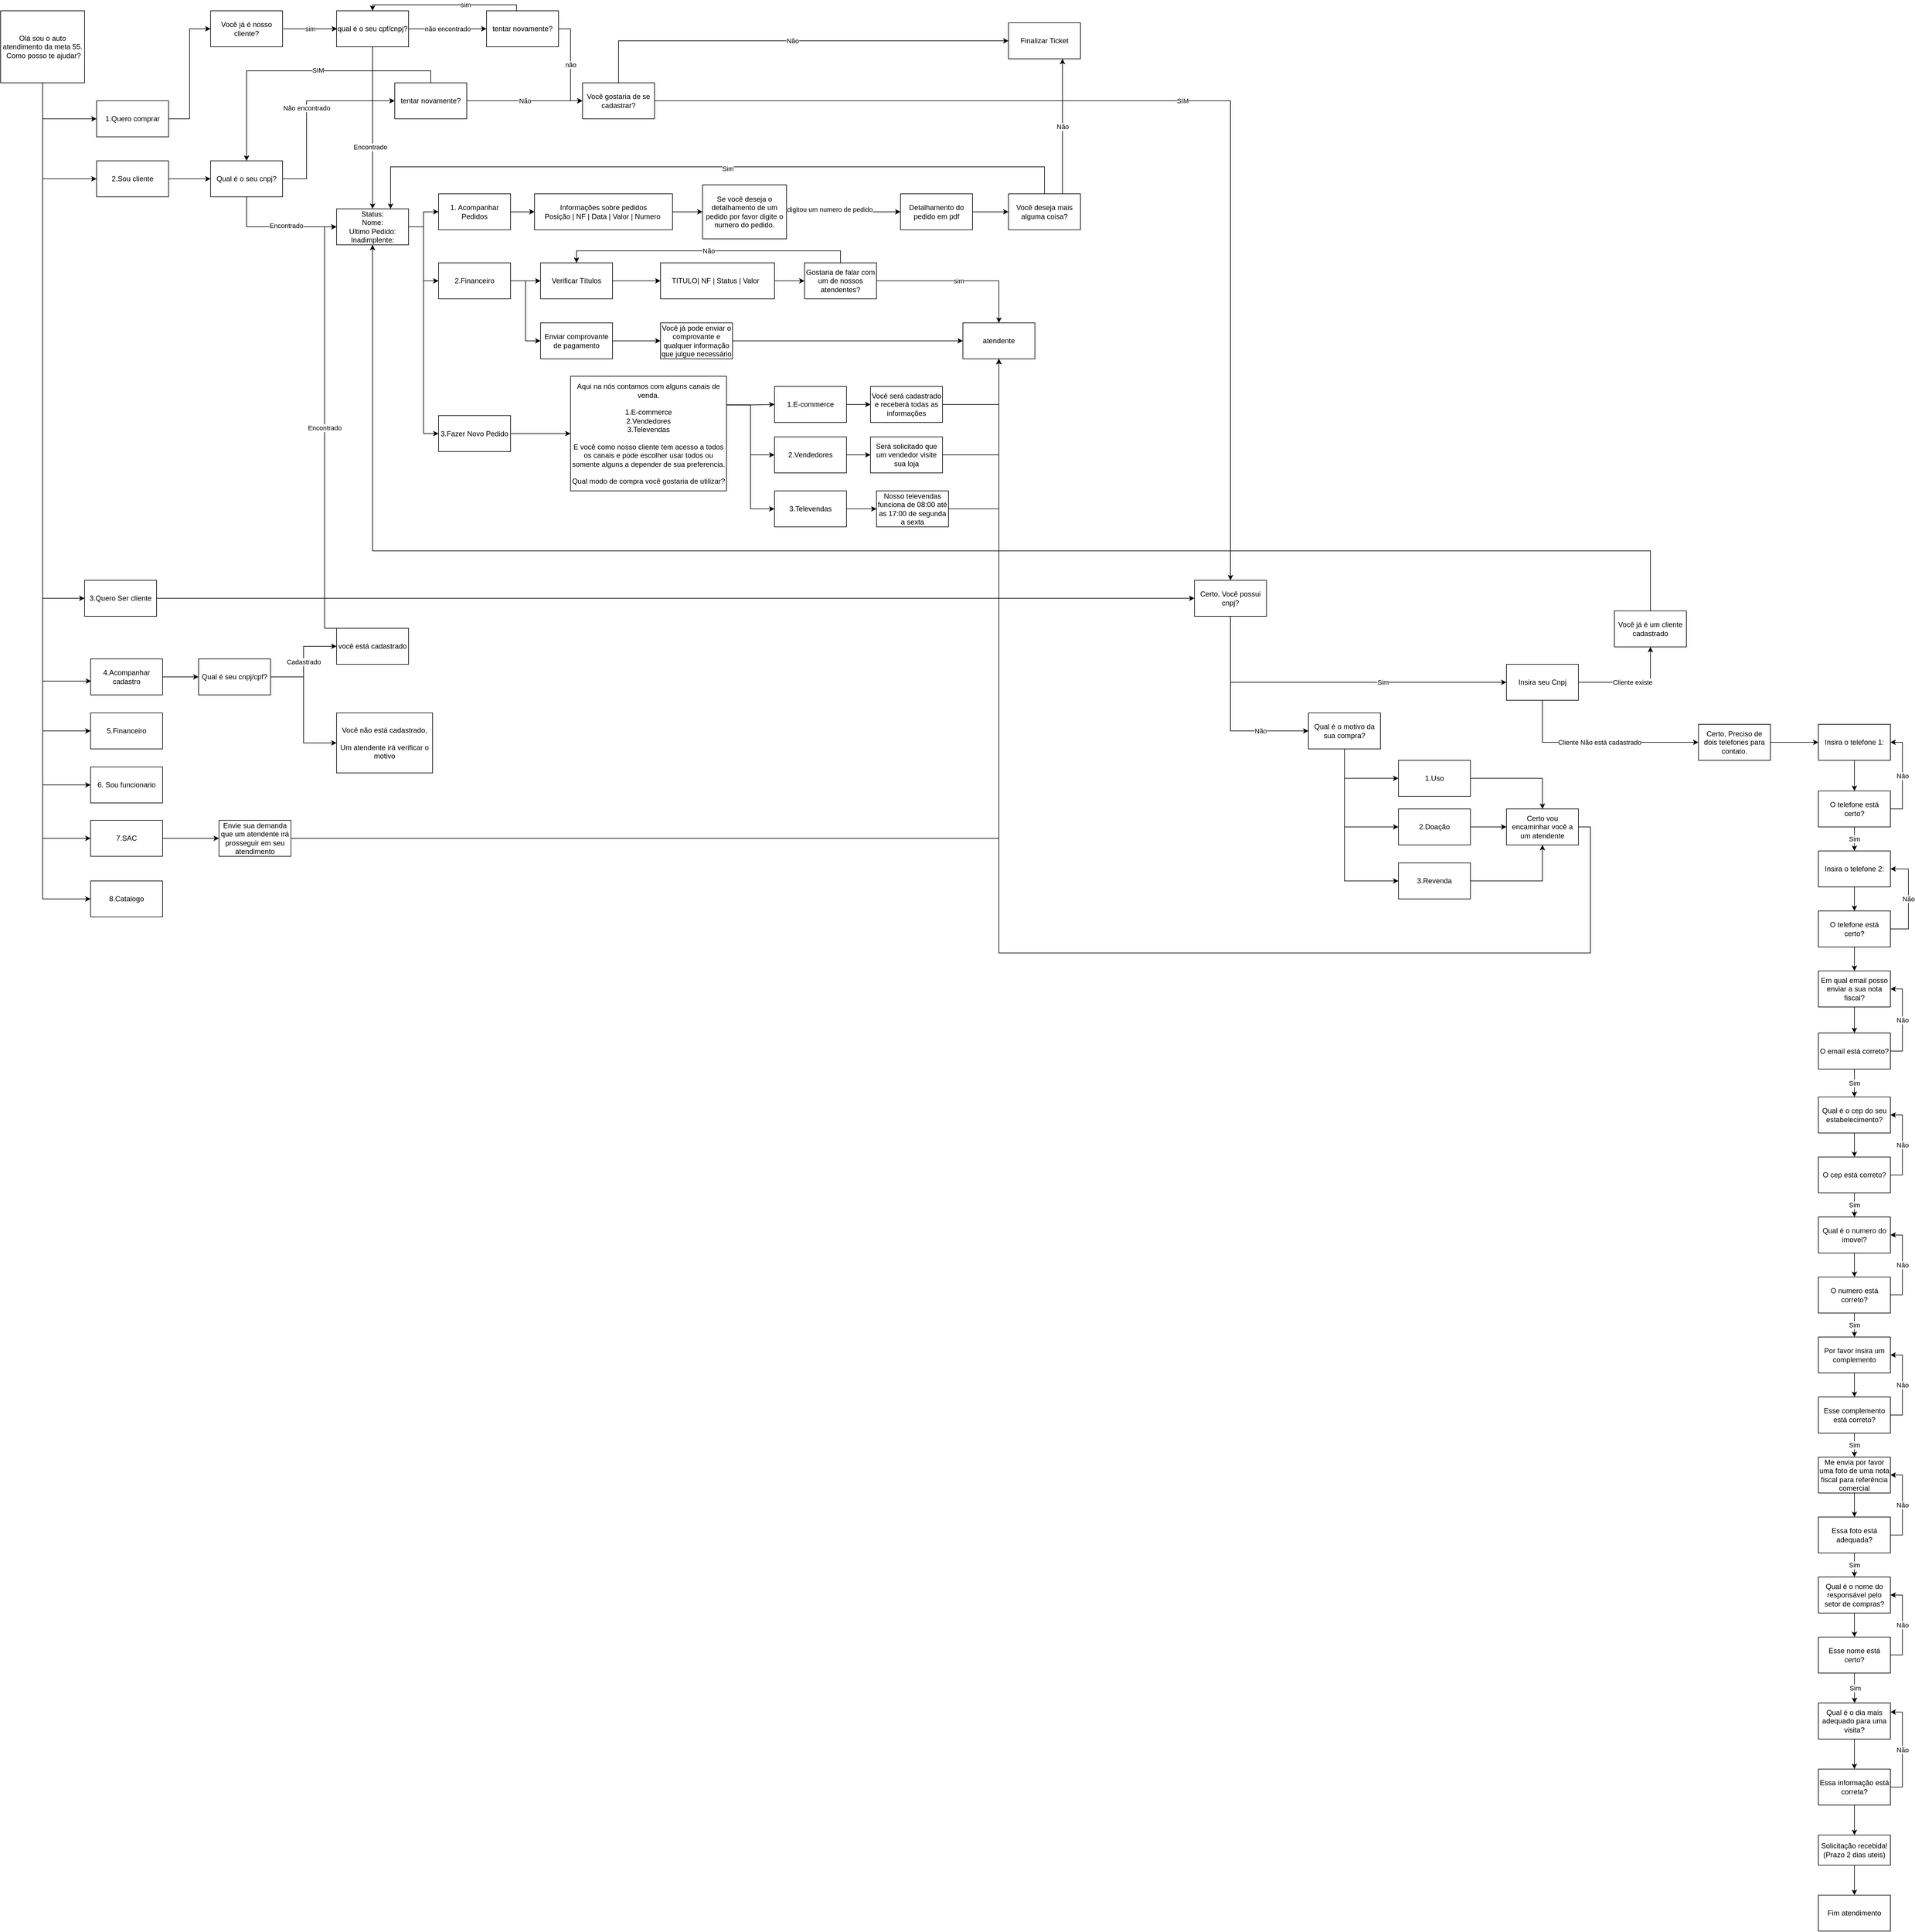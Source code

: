 <mxfile version="15.9.1" type="github">
  <diagram id="C4NCunDjZwhNcrRaE-ae" name="Page-1">
    <mxGraphModel dx="1354" dy="798" grid="1" gridSize="10" guides="1" tooltips="1" connect="1" arrows="1" fold="1" page="1" pageScale="1" pageWidth="827" pageHeight="1169" math="0" shadow="0">
      <root>
        <mxCell id="0" />
        <mxCell id="1" parent="0" />
        <mxCell id="ljIURIseQbaij3t4hMxb-11" style="edgeStyle=orthogonalEdgeStyle;rounded=0;orthogonalLoop=1;jettySize=auto;html=1;entryX=0;entryY=0.5;entryDx=0;entryDy=0;exitX=0.5;exitY=1;exitDx=0;exitDy=0;" edge="1" parent="1" source="ljIURIseQbaij3t4hMxb-1" target="ljIURIseQbaij3t4hMxb-3">
          <mxGeometry relative="1" as="geometry" />
        </mxCell>
        <mxCell id="ljIURIseQbaij3t4hMxb-12" style="edgeStyle=orthogonalEdgeStyle;rounded=0;orthogonalLoop=1;jettySize=auto;html=1;exitX=0.5;exitY=1;exitDx=0;exitDy=0;entryX=0;entryY=0.5;entryDx=0;entryDy=0;" edge="1" parent="1" source="ljIURIseQbaij3t4hMxb-1" target="ljIURIseQbaij3t4hMxb-4">
          <mxGeometry relative="1" as="geometry" />
        </mxCell>
        <mxCell id="ljIURIseQbaij3t4hMxb-13" style="edgeStyle=orthogonalEdgeStyle;rounded=0;orthogonalLoop=1;jettySize=auto;html=1;exitX=0.5;exitY=1;exitDx=0;exitDy=0;entryX=0;entryY=0.5;entryDx=0;entryDy=0;" edge="1" parent="1" source="ljIURIseQbaij3t4hMxb-1" target="ljIURIseQbaij3t4hMxb-5">
          <mxGeometry relative="1" as="geometry" />
        </mxCell>
        <mxCell id="ljIURIseQbaij3t4hMxb-14" style="edgeStyle=orthogonalEdgeStyle;rounded=0;orthogonalLoop=1;jettySize=auto;html=1;exitX=0.5;exitY=1;exitDx=0;exitDy=0;entryX=0.007;entryY=0.617;entryDx=0;entryDy=0;entryPerimeter=0;" edge="1" parent="1" source="ljIURIseQbaij3t4hMxb-1" target="ljIURIseQbaij3t4hMxb-6">
          <mxGeometry relative="1" as="geometry" />
        </mxCell>
        <mxCell id="ljIURIseQbaij3t4hMxb-15" style="edgeStyle=orthogonalEdgeStyle;rounded=0;orthogonalLoop=1;jettySize=auto;html=1;exitX=0.5;exitY=1;exitDx=0;exitDy=0;entryX=0;entryY=0.5;entryDx=0;entryDy=0;" edge="1" parent="1" source="ljIURIseQbaij3t4hMxb-1" target="ljIURIseQbaij3t4hMxb-7">
          <mxGeometry relative="1" as="geometry" />
        </mxCell>
        <mxCell id="ljIURIseQbaij3t4hMxb-16" style="edgeStyle=orthogonalEdgeStyle;rounded=0;orthogonalLoop=1;jettySize=auto;html=1;exitX=0.5;exitY=1;exitDx=0;exitDy=0;entryX=0;entryY=0.5;entryDx=0;entryDy=0;" edge="1" parent="1" source="ljIURIseQbaij3t4hMxb-1" target="ljIURIseQbaij3t4hMxb-8">
          <mxGeometry relative="1" as="geometry" />
        </mxCell>
        <mxCell id="ljIURIseQbaij3t4hMxb-17" style="edgeStyle=orthogonalEdgeStyle;rounded=0;orthogonalLoop=1;jettySize=auto;html=1;exitX=0.5;exitY=1;exitDx=0;exitDy=0;entryX=0;entryY=0.5;entryDx=0;entryDy=0;" edge="1" parent="1" source="ljIURIseQbaij3t4hMxb-1" target="ljIURIseQbaij3t4hMxb-9">
          <mxGeometry relative="1" as="geometry" />
        </mxCell>
        <mxCell id="ljIURIseQbaij3t4hMxb-187" style="edgeStyle=orthogonalEdgeStyle;rounded=0;orthogonalLoop=1;jettySize=auto;html=1;exitX=0.5;exitY=1;exitDx=0;exitDy=0;entryX=0;entryY=0.5;entryDx=0;entryDy=0;" edge="1" parent="1" source="ljIURIseQbaij3t4hMxb-1" target="ljIURIseQbaij3t4hMxb-186">
          <mxGeometry relative="1" as="geometry" />
        </mxCell>
        <mxCell id="ljIURIseQbaij3t4hMxb-1" value="Olá sou o auto atendimento da meta 55.&lt;br&gt;&amp;nbsp;Como posso te ajudar?" style="rounded=0;whiteSpace=wrap;html=1;" vertex="1" parent="1">
          <mxGeometry x="50" y="20" width="140" height="120" as="geometry" />
        </mxCell>
        <mxCell id="ljIURIseQbaij3t4hMxb-19" style="edgeStyle=orthogonalEdgeStyle;rounded=0;orthogonalLoop=1;jettySize=auto;html=1;exitX=1;exitY=0.5;exitDx=0;exitDy=0;entryX=0;entryY=0.5;entryDx=0;entryDy=0;" edge="1" parent="1" source="ljIURIseQbaij3t4hMxb-3" target="ljIURIseQbaij3t4hMxb-18">
          <mxGeometry relative="1" as="geometry" />
        </mxCell>
        <mxCell id="ljIURIseQbaij3t4hMxb-3" value="1.Quero comprar&lt;br&gt;" style="rounded=0;whiteSpace=wrap;html=1;" vertex="1" parent="1">
          <mxGeometry x="210" y="170" width="120" height="60" as="geometry" />
        </mxCell>
        <mxCell id="ljIURIseQbaij3t4hMxb-34" style="edgeStyle=orthogonalEdgeStyle;rounded=0;orthogonalLoop=1;jettySize=auto;html=1;" edge="1" parent="1" source="ljIURIseQbaij3t4hMxb-4" target="ljIURIseQbaij3t4hMxb-33">
          <mxGeometry relative="1" as="geometry" />
        </mxCell>
        <mxCell id="ljIURIseQbaij3t4hMxb-4" value="2.Sou cliente&lt;br&gt;" style="rounded=0;whiteSpace=wrap;html=1;" vertex="1" parent="1">
          <mxGeometry x="210" y="270" width="120" height="60" as="geometry" />
        </mxCell>
        <mxCell id="ljIURIseQbaij3t4hMxb-108" style="edgeStyle=orthogonalEdgeStyle;rounded=0;orthogonalLoop=1;jettySize=auto;html=1;exitX=1;exitY=0.5;exitDx=0;exitDy=0;entryX=0;entryY=0.5;entryDx=0;entryDy=0;" edge="1" parent="1" source="ljIURIseQbaij3t4hMxb-5" target="ljIURIseQbaij3t4hMxb-31">
          <mxGeometry relative="1" as="geometry">
            <Array as="points">
              <mxPoint x="330" y="999" />
            </Array>
          </mxGeometry>
        </mxCell>
        <mxCell id="ljIURIseQbaij3t4hMxb-5" value="3.Quero Ser cliente&lt;br&gt;" style="rounded=0;whiteSpace=wrap;html=1;" vertex="1" parent="1">
          <mxGeometry x="190" y="969" width="120" height="60" as="geometry" />
        </mxCell>
        <mxCell id="ljIURIseQbaij3t4hMxb-189" style="edgeStyle=orthogonalEdgeStyle;rounded=0;orthogonalLoop=1;jettySize=auto;html=1;exitX=1;exitY=0.5;exitDx=0;exitDy=0;entryX=0;entryY=0.5;entryDx=0;entryDy=0;" edge="1" parent="1" source="ljIURIseQbaij3t4hMxb-6" target="ljIURIseQbaij3t4hMxb-188">
          <mxGeometry relative="1" as="geometry" />
        </mxCell>
        <mxCell id="ljIURIseQbaij3t4hMxb-6" value="4.Acompanhar cadastro" style="rounded=0;whiteSpace=wrap;html=1;" vertex="1" parent="1">
          <mxGeometry x="200" y="1100" width="120" height="60" as="geometry" />
        </mxCell>
        <mxCell id="ljIURIseQbaij3t4hMxb-7" value="5.Financeiro" style="rounded=0;whiteSpace=wrap;html=1;" vertex="1" parent="1">
          <mxGeometry x="200" y="1190" width="120" height="60" as="geometry" />
        </mxCell>
        <mxCell id="ljIURIseQbaij3t4hMxb-8" value="6. Sou funcionario" style="rounded=0;whiteSpace=wrap;html=1;" vertex="1" parent="1">
          <mxGeometry x="200" y="1280" width="120" height="60" as="geometry" />
        </mxCell>
        <mxCell id="ljIURIseQbaij3t4hMxb-105" style="edgeStyle=orthogonalEdgeStyle;rounded=0;orthogonalLoop=1;jettySize=auto;html=1;exitX=1;exitY=0.5;exitDx=0;exitDy=0;entryX=0;entryY=0.5;entryDx=0;entryDy=0;" edge="1" parent="1" source="ljIURIseQbaij3t4hMxb-9" target="ljIURIseQbaij3t4hMxb-104">
          <mxGeometry relative="1" as="geometry" />
        </mxCell>
        <mxCell id="ljIURIseQbaij3t4hMxb-9" value="7.SAC" style="rounded=0;whiteSpace=wrap;html=1;" vertex="1" parent="1">
          <mxGeometry x="200" y="1369" width="120" height="60" as="geometry" />
        </mxCell>
        <mxCell id="ljIURIseQbaij3t4hMxb-21" value="sim&lt;br&gt;" style="edgeStyle=orthogonalEdgeStyle;rounded=0;orthogonalLoop=1;jettySize=auto;html=1;exitX=1;exitY=0.5;exitDx=0;exitDy=0;entryX=0;entryY=0.5;entryDx=0;entryDy=0;" edge="1" parent="1">
          <mxGeometry relative="1" as="geometry">
            <mxPoint x="521" y="50" as="sourcePoint" />
            <mxPoint x="611" y="50" as="targetPoint" />
            <Array as="points">
              <mxPoint x="561" y="50" />
              <mxPoint x="561" y="50" />
            </Array>
          </mxGeometry>
        </mxCell>
        <mxCell id="ljIURIseQbaij3t4hMxb-18" value="Você já é nosso cliente?" style="rounded=0;whiteSpace=wrap;html=1;" vertex="1" parent="1">
          <mxGeometry x="400" y="20" width="120" height="60" as="geometry" />
        </mxCell>
        <mxCell id="ljIURIseQbaij3t4hMxb-23" value="não encontrado" style="edgeStyle=orthogonalEdgeStyle;rounded=0;orthogonalLoop=1;jettySize=auto;html=1;exitX=1;exitY=0.5;exitDx=0;exitDy=0;entryX=0;entryY=0.5;entryDx=0;entryDy=0;" edge="1" parent="1" source="ljIURIseQbaij3t4hMxb-20" target="ljIURIseQbaij3t4hMxb-22">
          <mxGeometry relative="1" as="geometry" />
        </mxCell>
        <mxCell id="ljIURIseQbaij3t4hMxb-48" style="edgeStyle=orthogonalEdgeStyle;rounded=0;orthogonalLoop=1;jettySize=auto;html=1;exitX=0.5;exitY=1;exitDx=0;exitDy=0;entryX=0.5;entryY=0;entryDx=0;entryDy=0;" edge="1" parent="1" source="ljIURIseQbaij3t4hMxb-20" target="ljIURIseQbaij3t4hMxb-45">
          <mxGeometry relative="1" as="geometry" />
        </mxCell>
        <mxCell id="ljIURIseQbaij3t4hMxb-49" value="Encontrado&lt;br&gt;" style="edgeLabel;html=1;align=center;verticalAlign=middle;resizable=0;points=[];" vertex="1" connectable="0" parent="ljIURIseQbaij3t4hMxb-48">
          <mxGeometry x="0.237" y="-4" relative="1" as="geometry">
            <mxPoint as="offset" />
          </mxGeometry>
        </mxCell>
        <mxCell id="ljIURIseQbaij3t4hMxb-20" value="qual é o seu cpf/cnpj?&lt;br&gt;" style="rounded=0;whiteSpace=wrap;html=1;" vertex="1" parent="1">
          <mxGeometry x="610" y="20" width="120" height="60" as="geometry" />
        </mxCell>
        <mxCell id="ljIURIseQbaij3t4hMxb-24" value="sim" style="edgeStyle=orthogonalEdgeStyle;rounded=0;orthogonalLoop=1;jettySize=auto;html=1;exitX=0.5;exitY=1;exitDx=0;exitDy=0;" edge="1" parent="1" source="ljIURIseQbaij3t4hMxb-22">
          <mxGeometry relative="1" as="geometry">
            <mxPoint x="670" y="20" as="targetPoint" />
            <Array as="points">
              <mxPoint x="910" y="10" />
              <mxPoint x="670" y="10" />
            </Array>
          </mxGeometry>
        </mxCell>
        <mxCell id="ljIURIseQbaij3t4hMxb-29" value="não" style="edgeStyle=orthogonalEdgeStyle;rounded=0;orthogonalLoop=1;jettySize=auto;html=1;exitX=1;exitY=0.5;exitDx=0;exitDy=0;entryX=0;entryY=0.5;entryDx=0;entryDy=0;" edge="1" parent="1" source="ljIURIseQbaij3t4hMxb-22" target="ljIURIseQbaij3t4hMxb-28">
          <mxGeometry relative="1" as="geometry" />
        </mxCell>
        <mxCell id="ljIURIseQbaij3t4hMxb-22" value="tentar novamente?" style="rounded=0;whiteSpace=wrap;html=1;" vertex="1" parent="1">
          <mxGeometry x="860" y="20" width="120" height="60" as="geometry" />
        </mxCell>
        <mxCell id="ljIURIseQbaij3t4hMxb-42" value="SIM" style="edgeStyle=orthogonalEdgeStyle;rounded=0;orthogonalLoop=1;jettySize=auto;html=1;exitX=1;exitY=0.5;exitDx=0;exitDy=0;" edge="1" parent="1" source="ljIURIseQbaij3t4hMxb-28" target="ljIURIseQbaij3t4hMxb-31">
          <mxGeometry relative="1" as="geometry" />
        </mxCell>
        <mxCell id="ljIURIseQbaij3t4hMxb-44" value="Não" style="edgeStyle=orthogonalEdgeStyle;rounded=0;orthogonalLoop=1;jettySize=auto;html=1;exitX=0.5;exitY=0;exitDx=0;exitDy=0;entryX=0;entryY=0.5;entryDx=0;entryDy=0;" edge="1" parent="1" source="ljIURIseQbaij3t4hMxb-28" target="ljIURIseQbaij3t4hMxb-43">
          <mxGeometry relative="1" as="geometry" />
        </mxCell>
        <mxCell id="ljIURIseQbaij3t4hMxb-28" value="Você gostaria de se cadastrar?" style="rounded=0;whiteSpace=wrap;html=1;" vertex="1" parent="1">
          <mxGeometry x="1020" y="140" width="120" height="60" as="geometry" />
        </mxCell>
        <mxCell id="ljIURIseQbaij3t4hMxb-111" value="Sim" style="edgeStyle=orthogonalEdgeStyle;rounded=0;orthogonalLoop=1;jettySize=auto;html=1;exitX=0.5;exitY=1;exitDx=0;exitDy=0;entryX=0;entryY=0.5;entryDx=0;entryDy=0;" edge="1" parent="1" source="ljIURIseQbaij3t4hMxb-31" target="ljIURIseQbaij3t4hMxb-109">
          <mxGeometry x="0.276" relative="1" as="geometry">
            <mxPoint as="offset" />
          </mxGeometry>
        </mxCell>
        <mxCell id="ljIURIseQbaij3t4hMxb-114" value="Não" style="edgeStyle=orthogonalEdgeStyle;rounded=0;orthogonalLoop=1;jettySize=auto;html=1;exitX=0.5;exitY=1;exitDx=0;exitDy=0;entryX=0;entryY=0.5;entryDx=0;entryDy=0;" edge="1" parent="1" source="ljIURIseQbaij3t4hMxb-31" target="ljIURIseQbaij3t4hMxb-113">
          <mxGeometry x="0.502" relative="1" as="geometry">
            <mxPoint x="2230" y="1220" as="targetPoint" />
            <Array as="points">
              <mxPoint x="2100" y="1220" />
            </Array>
            <mxPoint as="offset" />
          </mxGeometry>
        </mxCell>
        <mxCell id="ljIURIseQbaij3t4hMxb-31" value="Certo, Você possui cnpj?" style="rounded=0;whiteSpace=wrap;html=1;" vertex="1" parent="1">
          <mxGeometry x="2040" y="969" width="120" height="60" as="geometry" />
        </mxCell>
        <mxCell id="ljIURIseQbaij3t4hMxb-36" value="Não encontrado&lt;br&gt;" style="edgeStyle=orthogonalEdgeStyle;rounded=0;orthogonalLoop=1;jettySize=auto;html=1;exitX=1;exitY=0.5;exitDx=0;exitDy=0;entryX=0;entryY=0.5;entryDx=0;entryDy=0;" edge="1" parent="1" source="ljIURIseQbaij3t4hMxb-33" target="ljIURIseQbaij3t4hMxb-35">
          <mxGeometry relative="1" as="geometry">
            <Array as="points">
              <mxPoint x="560" y="300" />
              <mxPoint x="560" y="170" />
            </Array>
          </mxGeometry>
        </mxCell>
        <mxCell id="ljIURIseQbaij3t4hMxb-46" style="edgeStyle=orthogonalEdgeStyle;rounded=0;orthogonalLoop=1;jettySize=auto;html=1;exitX=0.5;exitY=1;exitDx=0;exitDy=0;entryX=0;entryY=0.5;entryDx=0;entryDy=0;" edge="1" parent="1" source="ljIURIseQbaij3t4hMxb-33" target="ljIURIseQbaij3t4hMxb-45">
          <mxGeometry relative="1" as="geometry">
            <Array as="points">
              <mxPoint x="460" y="380" />
            </Array>
          </mxGeometry>
        </mxCell>
        <mxCell id="ljIURIseQbaij3t4hMxb-47" value="Encontrado" style="edgeLabel;html=1;align=center;verticalAlign=middle;resizable=0;points=[];" vertex="1" connectable="0" parent="ljIURIseQbaij3t4hMxb-46">
          <mxGeometry x="0.156" y="2" relative="1" as="geometry">
            <mxPoint as="offset" />
          </mxGeometry>
        </mxCell>
        <mxCell id="ljIURIseQbaij3t4hMxb-33" value="Qual é o seu cnpj?" style="rounded=0;whiteSpace=wrap;html=1;" vertex="1" parent="1">
          <mxGeometry x="400" y="270" width="120" height="60" as="geometry" />
        </mxCell>
        <mxCell id="ljIURIseQbaij3t4hMxb-39" style="edgeStyle=orthogonalEdgeStyle;rounded=0;orthogonalLoop=1;jettySize=auto;html=1;exitX=0.5;exitY=0;exitDx=0;exitDy=0;entryX=0.5;entryY=0;entryDx=0;entryDy=0;" edge="1" parent="1" source="ljIURIseQbaij3t4hMxb-35" target="ljIURIseQbaij3t4hMxb-33">
          <mxGeometry relative="1" as="geometry" />
        </mxCell>
        <mxCell id="ljIURIseQbaij3t4hMxb-40" value="SIM" style="edgeLabel;html=1;align=center;verticalAlign=middle;resizable=0;points=[];" vertex="1" connectable="0" parent="ljIURIseQbaij3t4hMxb-39">
          <mxGeometry x="-0.128" y="-1" relative="1" as="geometry">
            <mxPoint as="offset" />
          </mxGeometry>
        </mxCell>
        <mxCell id="ljIURIseQbaij3t4hMxb-41" value="Não" style="edgeStyle=orthogonalEdgeStyle;rounded=0;orthogonalLoop=1;jettySize=auto;html=1;entryX=0;entryY=0.5;entryDx=0;entryDy=0;" edge="1" parent="1" source="ljIURIseQbaij3t4hMxb-35" target="ljIURIseQbaij3t4hMxb-28">
          <mxGeometry relative="1" as="geometry" />
        </mxCell>
        <mxCell id="ljIURIseQbaij3t4hMxb-35" value="tentar novamente?" style="rounded=0;whiteSpace=wrap;html=1;" vertex="1" parent="1">
          <mxGeometry x="707" y="140" width="120" height="60" as="geometry" />
        </mxCell>
        <mxCell id="ljIURIseQbaij3t4hMxb-43" value="Finalizar Ticket" style="rounded=0;whiteSpace=wrap;html=1;" vertex="1" parent="1">
          <mxGeometry x="1730" y="40" width="120" height="60" as="geometry" />
        </mxCell>
        <mxCell id="ljIURIseQbaij3t4hMxb-55" style="edgeStyle=orthogonalEdgeStyle;rounded=0;orthogonalLoop=1;jettySize=auto;html=1;exitX=1;exitY=0.5;exitDx=0;exitDy=0;" edge="1" parent="1" source="ljIURIseQbaij3t4hMxb-45" target="ljIURIseQbaij3t4hMxb-50">
          <mxGeometry relative="1" as="geometry" />
        </mxCell>
        <mxCell id="ljIURIseQbaij3t4hMxb-56" style="edgeStyle=orthogonalEdgeStyle;rounded=0;orthogonalLoop=1;jettySize=auto;html=1;exitX=1;exitY=0.5;exitDx=0;exitDy=0;entryX=0;entryY=0.5;entryDx=0;entryDy=0;" edge="1" parent="1" source="ljIURIseQbaij3t4hMxb-45" target="ljIURIseQbaij3t4hMxb-51">
          <mxGeometry relative="1" as="geometry" />
        </mxCell>
        <mxCell id="ljIURIseQbaij3t4hMxb-57" style="edgeStyle=orthogonalEdgeStyle;rounded=0;orthogonalLoop=1;jettySize=auto;html=1;exitX=1;exitY=0.5;exitDx=0;exitDy=0;entryX=0;entryY=0.5;entryDx=0;entryDy=0;" edge="1" parent="1" source="ljIURIseQbaij3t4hMxb-45" target="ljIURIseQbaij3t4hMxb-52">
          <mxGeometry relative="1" as="geometry" />
        </mxCell>
        <mxCell id="ljIURIseQbaij3t4hMxb-45" value="Status:&lt;br&gt;Nome:&lt;br&gt;Ultimo Pedido:&lt;br&gt;Inadimplente:" style="rounded=0;whiteSpace=wrap;html=1;" vertex="1" parent="1">
          <mxGeometry x="610" y="350" width="120" height="60" as="geometry" />
        </mxCell>
        <mxCell id="ljIURIseQbaij3t4hMxb-59" style="edgeStyle=orthogonalEdgeStyle;rounded=0;orthogonalLoop=1;jettySize=auto;html=1;exitX=1;exitY=0.5;exitDx=0;exitDy=0;entryX=0;entryY=0.5;entryDx=0;entryDy=0;" edge="1" parent="1" source="ljIURIseQbaij3t4hMxb-50" target="ljIURIseQbaij3t4hMxb-58">
          <mxGeometry relative="1" as="geometry" />
        </mxCell>
        <mxCell id="ljIURIseQbaij3t4hMxb-50" value="1. Acompanhar Pedidos" style="rounded=0;whiteSpace=wrap;html=1;" vertex="1" parent="1">
          <mxGeometry x="780" y="325" width="120" height="60" as="geometry" />
        </mxCell>
        <mxCell id="ljIURIseQbaij3t4hMxb-66" style="edgeStyle=orthogonalEdgeStyle;rounded=0;orthogonalLoop=1;jettySize=auto;html=1;exitX=1;exitY=0.5;exitDx=0;exitDy=0;entryX=0;entryY=0.5;entryDx=0;entryDy=0;" edge="1" parent="1" source="ljIURIseQbaij3t4hMxb-51" target="ljIURIseQbaij3t4hMxb-65">
          <mxGeometry relative="1" as="geometry" />
        </mxCell>
        <mxCell id="ljIURIseQbaij3t4hMxb-70" style="edgeStyle=orthogonalEdgeStyle;rounded=0;orthogonalLoop=1;jettySize=auto;html=1;exitX=1;exitY=0.5;exitDx=0;exitDy=0;entryX=0;entryY=0.5;entryDx=0;entryDy=0;" edge="1" parent="1" source="ljIURIseQbaij3t4hMxb-51" target="ljIURIseQbaij3t4hMxb-69">
          <mxGeometry relative="1" as="geometry" />
        </mxCell>
        <mxCell id="ljIURIseQbaij3t4hMxb-51" value="2.Financeiro" style="rounded=0;whiteSpace=wrap;html=1;" vertex="1" parent="1">
          <mxGeometry x="780" y="440" width="120" height="60" as="geometry" />
        </mxCell>
        <mxCell id="ljIURIseQbaij3t4hMxb-86" style="edgeStyle=orthogonalEdgeStyle;rounded=0;orthogonalLoop=1;jettySize=auto;html=1;exitX=1;exitY=0.5;exitDx=0;exitDy=0;entryX=0;entryY=0.5;entryDx=0;entryDy=0;" edge="1" parent="1" source="ljIURIseQbaij3t4hMxb-52" target="ljIURIseQbaij3t4hMxb-85">
          <mxGeometry relative="1" as="geometry" />
        </mxCell>
        <mxCell id="ljIURIseQbaij3t4hMxb-52" value="3.Fazer Novo Pedido" style="rounded=0;whiteSpace=wrap;html=1;" vertex="1" parent="1">
          <mxGeometry x="780" y="694.5" width="120" height="60" as="geometry" />
        </mxCell>
        <mxCell id="ljIURIseQbaij3t4hMxb-61" style="edgeStyle=orthogonalEdgeStyle;rounded=0;orthogonalLoop=1;jettySize=auto;html=1;exitX=1;exitY=0.5;exitDx=0;exitDy=0;" edge="1" parent="1" source="ljIURIseQbaij3t4hMxb-58" target="ljIURIseQbaij3t4hMxb-60">
          <mxGeometry relative="1" as="geometry" />
        </mxCell>
        <mxCell id="ljIURIseQbaij3t4hMxb-58" value="Informações sobre pedidos&lt;br&gt;Posição | NF | Data | Valor | Numero&amp;nbsp;" style="rounded=0;whiteSpace=wrap;html=1;" vertex="1" parent="1">
          <mxGeometry x="940" y="325" width="230" height="60" as="geometry" />
        </mxCell>
        <mxCell id="ljIURIseQbaij3t4hMxb-63" style="edgeStyle=orthogonalEdgeStyle;rounded=0;orthogonalLoop=1;jettySize=auto;html=1;exitX=1;exitY=0.5;exitDx=0;exitDy=0;entryX=0;entryY=0.5;entryDx=0;entryDy=0;" edge="1" parent="1" source="ljIURIseQbaij3t4hMxb-60" target="ljIURIseQbaij3t4hMxb-62">
          <mxGeometry relative="1" as="geometry" />
        </mxCell>
        <mxCell id="ljIURIseQbaij3t4hMxb-64" value="digitou um numero de pedido" style="edgeLabel;html=1;align=center;verticalAlign=middle;resizable=0;points=[];" vertex="1" connectable="0" parent="ljIURIseQbaij3t4hMxb-63">
          <mxGeometry x="-0.244" y="4" relative="1" as="geometry">
            <mxPoint as="offset" />
          </mxGeometry>
        </mxCell>
        <mxCell id="ljIURIseQbaij3t4hMxb-60" value="Se você deseja o detalhamento de um pedido por favor digite o numero do pedido." style="rounded=0;whiteSpace=wrap;html=1;" vertex="1" parent="1">
          <mxGeometry x="1220" y="310" width="140" height="90" as="geometry" />
        </mxCell>
        <mxCell id="ljIURIseQbaij3t4hMxb-78" style="edgeStyle=orthogonalEdgeStyle;rounded=0;orthogonalLoop=1;jettySize=auto;html=1;exitX=1;exitY=0.5;exitDx=0;exitDy=0;entryX=0;entryY=0.5;entryDx=0;entryDy=0;" edge="1" parent="1" source="ljIURIseQbaij3t4hMxb-62" target="ljIURIseQbaij3t4hMxb-77">
          <mxGeometry relative="1" as="geometry" />
        </mxCell>
        <mxCell id="ljIURIseQbaij3t4hMxb-62" value="Detalhamento do pedido em pdf" style="rounded=0;whiteSpace=wrap;html=1;" vertex="1" parent="1">
          <mxGeometry x="1550" y="325" width="120" height="60" as="geometry" />
        </mxCell>
        <mxCell id="ljIURIseQbaij3t4hMxb-68" style="edgeStyle=orthogonalEdgeStyle;rounded=0;orthogonalLoop=1;jettySize=auto;html=1;exitX=1;exitY=0.5;exitDx=0;exitDy=0;" edge="1" parent="1" source="ljIURIseQbaij3t4hMxb-65" target="ljIURIseQbaij3t4hMxb-67">
          <mxGeometry relative="1" as="geometry" />
        </mxCell>
        <mxCell id="ljIURIseQbaij3t4hMxb-65" value="Verificar Títulos" style="rounded=0;whiteSpace=wrap;html=1;" vertex="1" parent="1">
          <mxGeometry x="950" y="440" width="120" height="60" as="geometry" />
        </mxCell>
        <mxCell id="ljIURIseQbaij3t4hMxb-75" style="edgeStyle=orthogonalEdgeStyle;rounded=0;orthogonalLoop=1;jettySize=auto;html=1;exitX=1;exitY=0.5;exitDx=0;exitDy=0;entryX=0;entryY=0.5;entryDx=0;entryDy=0;" edge="1" parent="1" source="ljIURIseQbaij3t4hMxb-67" target="ljIURIseQbaij3t4hMxb-71">
          <mxGeometry relative="1" as="geometry" />
        </mxCell>
        <mxCell id="ljIURIseQbaij3t4hMxb-67" value="TITULO| NF | Status | Valor&amp;nbsp;&amp;nbsp;" style="rounded=0;whiteSpace=wrap;html=1;" vertex="1" parent="1">
          <mxGeometry x="1150" y="440" width="190" height="60" as="geometry" />
        </mxCell>
        <mxCell id="ljIURIseQbaij3t4hMxb-83" style="edgeStyle=orthogonalEdgeStyle;rounded=0;orthogonalLoop=1;jettySize=auto;html=1;exitX=1;exitY=0.5;exitDx=0;exitDy=0;entryX=0;entryY=0.5;entryDx=0;entryDy=0;" edge="1" parent="1" source="ljIURIseQbaij3t4hMxb-69" target="ljIURIseQbaij3t4hMxb-82">
          <mxGeometry relative="1" as="geometry" />
        </mxCell>
        <mxCell id="ljIURIseQbaij3t4hMxb-69" value="Enviar comprovante de pagamento" style="rounded=0;whiteSpace=wrap;html=1;" vertex="1" parent="1">
          <mxGeometry x="950" y="540" width="120" height="60" as="geometry" />
        </mxCell>
        <mxCell id="ljIURIseQbaij3t4hMxb-73" value="sim&lt;br&gt;" style="edgeStyle=orthogonalEdgeStyle;rounded=0;orthogonalLoop=1;jettySize=auto;html=1;exitX=1;exitY=0.5;exitDx=0;exitDy=0;entryX=0.5;entryY=0;entryDx=0;entryDy=0;" edge="1" parent="1" source="ljIURIseQbaij3t4hMxb-71" target="ljIURIseQbaij3t4hMxb-72">
          <mxGeometry relative="1" as="geometry" />
        </mxCell>
        <mxCell id="ljIURIseQbaij3t4hMxb-74" value="Não&lt;br&gt;" style="edgeStyle=orthogonalEdgeStyle;rounded=0;orthogonalLoop=1;jettySize=auto;html=1;exitX=0.5;exitY=0;exitDx=0;exitDy=0;entryX=0.5;entryY=0;entryDx=0;entryDy=0;" edge="1" parent="1" source="ljIURIseQbaij3t4hMxb-71" target="ljIURIseQbaij3t4hMxb-65">
          <mxGeometry relative="1" as="geometry" />
        </mxCell>
        <mxCell id="ljIURIseQbaij3t4hMxb-71" value="Gostaria de falar com um de nossos atendentes?" style="rounded=0;whiteSpace=wrap;html=1;" vertex="1" parent="1">
          <mxGeometry x="1390" y="440" width="120" height="60" as="geometry" />
        </mxCell>
        <mxCell id="ljIURIseQbaij3t4hMxb-72" value="atendente" style="rounded=0;whiteSpace=wrap;html=1;" vertex="1" parent="1">
          <mxGeometry x="1654" y="540" width="120" height="60" as="geometry" />
        </mxCell>
        <mxCell id="ljIURIseQbaij3t4hMxb-79" style="edgeStyle=orthogonalEdgeStyle;rounded=0;orthogonalLoop=1;jettySize=auto;html=1;exitX=0.5;exitY=0;exitDx=0;exitDy=0;entryX=0.75;entryY=0;entryDx=0;entryDy=0;" edge="1" parent="1" source="ljIURIseQbaij3t4hMxb-77" target="ljIURIseQbaij3t4hMxb-45">
          <mxGeometry relative="1" as="geometry">
            <Array as="points">
              <mxPoint x="1790" y="280" />
              <mxPoint x="700" y="280" />
            </Array>
          </mxGeometry>
        </mxCell>
        <mxCell id="ljIURIseQbaij3t4hMxb-80" value="Sim" style="edgeLabel;html=1;align=center;verticalAlign=middle;resizable=0;points=[];" vertex="1" connectable="0" parent="ljIURIseQbaij3t4hMxb-79">
          <mxGeometry x="-0.049" y="3" relative="1" as="geometry">
            <mxPoint as="offset" />
          </mxGeometry>
        </mxCell>
        <mxCell id="ljIURIseQbaij3t4hMxb-81" value="Não" style="edgeStyle=orthogonalEdgeStyle;rounded=0;orthogonalLoop=1;jettySize=auto;html=1;exitX=0.75;exitY=0;exitDx=0;exitDy=0;entryX=0.75;entryY=1;entryDx=0;entryDy=0;" edge="1" parent="1" source="ljIURIseQbaij3t4hMxb-77" target="ljIURIseQbaij3t4hMxb-43">
          <mxGeometry relative="1" as="geometry" />
        </mxCell>
        <mxCell id="ljIURIseQbaij3t4hMxb-77" value="Você deseja mais alguma coisa?" style="rounded=0;whiteSpace=wrap;html=1;" vertex="1" parent="1">
          <mxGeometry x="1730" y="325" width="120" height="60" as="geometry" />
        </mxCell>
        <mxCell id="ljIURIseQbaij3t4hMxb-84" style="edgeStyle=orthogonalEdgeStyle;rounded=0;orthogonalLoop=1;jettySize=auto;html=1;entryX=0;entryY=0.5;entryDx=0;entryDy=0;" edge="1" parent="1" source="ljIURIseQbaij3t4hMxb-82" target="ljIURIseQbaij3t4hMxb-72">
          <mxGeometry relative="1" as="geometry" />
        </mxCell>
        <mxCell id="ljIURIseQbaij3t4hMxb-82" value="Você já pode enviar o comprovante e qualquer informação que julgue necessário" style="rounded=0;whiteSpace=wrap;html=1;" vertex="1" parent="1">
          <mxGeometry x="1150" y="540" width="120" height="60" as="geometry" />
        </mxCell>
        <mxCell id="ljIURIseQbaij3t4hMxb-90" style="edgeStyle=orthogonalEdgeStyle;rounded=0;orthogonalLoop=1;jettySize=auto;html=1;exitX=1;exitY=0.25;exitDx=0;exitDy=0;" edge="1" parent="1" source="ljIURIseQbaij3t4hMxb-85" target="ljIURIseQbaij3t4hMxb-89">
          <mxGeometry relative="1" as="geometry" />
        </mxCell>
        <mxCell id="ljIURIseQbaij3t4hMxb-92" style="edgeStyle=orthogonalEdgeStyle;rounded=0;orthogonalLoop=1;jettySize=auto;html=1;exitX=1;exitY=0.25;exitDx=0;exitDy=0;" edge="1" parent="1" source="ljIURIseQbaij3t4hMxb-85" target="ljIURIseQbaij3t4hMxb-91">
          <mxGeometry relative="1" as="geometry" />
        </mxCell>
        <mxCell id="ljIURIseQbaij3t4hMxb-94" style="edgeStyle=orthogonalEdgeStyle;rounded=0;orthogonalLoop=1;jettySize=auto;html=1;exitX=1;exitY=0.25;exitDx=0;exitDy=0;" edge="1" parent="1" source="ljIURIseQbaij3t4hMxb-85" target="ljIURIseQbaij3t4hMxb-93">
          <mxGeometry relative="1" as="geometry" />
        </mxCell>
        <mxCell id="ljIURIseQbaij3t4hMxb-85" value="Aqui na nós contamos com alguns canais de venda.&lt;br&gt;&lt;br&gt;1.E-commerce&lt;br&gt;2.Vendedores&lt;br&gt;3.Televendas&lt;br&gt;&lt;br&gt;E você como nosso cliente tem acesso a todos os canais e pode escolher usar todos ou somente alguns a depender de sua preferencia.&lt;br&gt;&lt;br&gt;Qual modo de compra você gostaria de utilizar?" style="rounded=0;whiteSpace=wrap;html=1;" vertex="1" parent="1">
          <mxGeometry x="1000" y="629" width="260" height="191" as="geometry" />
        </mxCell>
        <mxCell id="ljIURIseQbaij3t4hMxb-102" style="edgeStyle=orthogonalEdgeStyle;rounded=0;orthogonalLoop=1;jettySize=auto;html=1;exitX=1;exitY=0.5;exitDx=0;exitDy=0;" edge="1" parent="1" source="ljIURIseQbaij3t4hMxb-89" target="ljIURIseQbaij3t4hMxb-101">
          <mxGeometry relative="1" as="geometry" />
        </mxCell>
        <mxCell id="ljIURIseQbaij3t4hMxb-89" value="1.E-commerce" style="rounded=0;whiteSpace=wrap;html=1;" vertex="1" parent="1">
          <mxGeometry x="1340" y="646" width="120" height="60" as="geometry" />
        </mxCell>
        <mxCell id="ljIURIseQbaij3t4hMxb-99" style="edgeStyle=orthogonalEdgeStyle;rounded=0;orthogonalLoop=1;jettySize=auto;html=1;exitX=1;exitY=0.5;exitDx=0;exitDy=0;entryX=0;entryY=0.5;entryDx=0;entryDy=0;" edge="1" parent="1" source="ljIURIseQbaij3t4hMxb-91" target="ljIURIseQbaij3t4hMxb-98">
          <mxGeometry relative="1" as="geometry" />
        </mxCell>
        <mxCell id="ljIURIseQbaij3t4hMxb-91" value="2.Vendedores" style="rounded=0;whiteSpace=wrap;html=1;" vertex="1" parent="1">
          <mxGeometry x="1340" y="730" width="120" height="60" as="geometry" />
        </mxCell>
        <mxCell id="ljIURIseQbaij3t4hMxb-96" style="edgeStyle=orthogonalEdgeStyle;rounded=0;orthogonalLoop=1;jettySize=auto;html=1;exitX=1;exitY=0.5;exitDx=0;exitDy=0;entryX=0;entryY=0.5;entryDx=0;entryDy=0;" edge="1" parent="1" source="ljIURIseQbaij3t4hMxb-93" target="ljIURIseQbaij3t4hMxb-95">
          <mxGeometry relative="1" as="geometry" />
        </mxCell>
        <mxCell id="ljIURIseQbaij3t4hMxb-93" value="3.Televendas" style="rounded=0;whiteSpace=wrap;html=1;" vertex="1" parent="1">
          <mxGeometry x="1340" y="820" width="120" height="60" as="geometry" />
        </mxCell>
        <mxCell id="ljIURIseQbaij3t4hMxb-97" style="edgeStyle=orthogonalEdgeStyle;rounded=0;orthogonalLoop=1;jettySize=auto;html=1;exitX=1;exitY=0.5;exitDx=0;exitDy=0;" edge="1" parent="1" source="ljIURIseQbaij3t4hMxb-95" target="ljIURIseQbaij3t4hMxb-72">
          <mxGeometry relative="1" as="geometry" />
        </mxCell>
        <mxCell id="ljIURIseQbaij3t4hMxb-95" value="Nosso televendas funciona de 08:00 até as 17:00 de segunda a sexta" style="rounded=0;whiteSpace=wrap;html=1;" vertex="1" parent="1">
          <mxGeometry x="1510" y="820" width="120" height="60" as="geometry" />
        </mxCell>
        <mxCell id="ljIURIseQbaij3t4hMxb-100" style="edgeStyle=orthogonalEdgeStyle;rounded=0;orthogonalLoop=1;jettySize=auto;html=1;exitX=1;exitY=0.5;exitDx=0;exitDy=0;entryX=0.5;entryY=1;entryDx=0;entryDy=0;" edge="1" parent="1" source="ljIURIseQbaij3t4hMxb-98" target="ljIURIseQbaij3t4hMxb-72">
          <mxGeometry relative="1" as="geometry" />
        </mxCell>
        <mxCell id="ljIURIseQbaij3t4hMxb-98" value="Será solicitado que um vendedor visite sua loja" style="rounded=0;whiteSpace=wrap;html=1;" vertex="1" parent="1">
          <mxGeometry x="1500" y="730" width="120" height="60" as="geometry" />
        </mxCell>
        <mxCell id="ljIURIseQbaij3t4hMxb-103" style="edgeStyle=orthogonalEdgeStyle;rounded=0;orthogonalLoop=1;jettySize=auto;html=1;exitX=1;exitY=0.5;exitDx=0;exitDy=0;entryX=0.5;entryY=1;entryDx=0;entryDy=0;" edge="1" parent="1" source="ljIURIseQbaij3t4hMxb-101" target="ljIURIseQbaij3t4hMxb-72">
          <mxGeometry relative="1" as="geometry" />
        </mxCell>
        <mxCell id="ljIURIseQbaij3t4hMxb-101" value="Você será cadastrado e receberá todas as informações" style="rounded=0;whiteSpace=wrap;html=1;" vertex="1" parent="1">
          <mxGeometry x="1500" y="646" width="120" height="60" as="geometry" />
        </mxCell>
        <mxCell id="ljIURIseQbaij3t4hMxb-106" style="edgeStyle=orthogonalEdgeStyle;rounded=0;orthogonalLoop=1;jettySize=auto;html=1;exitX=1;exitY=0.5;exitDx=0;exitDy=0;entryX=0.5;entryY=1;entryDx=0;entryDy=0;" edge="1" parent="1" source="ljIURIseQbaij3t4hMxb-104" target="ljIURIseQbaij3t4hMxb-72">
          <mxGeometry relative="1" as="geometry" />
        </mxCell>
        <mxCell id="ljIURIseQbaij3t4hMxb-104" value="Envie sua demanda que um atendente irá prosseguir em seu atendimento&lt;br&gt;" style="rounded=0;whiteSpace=wrap;html=1;" vertex="1" parent="1">
          <mxGeometry x="414" y="1369" width="120" height="60" as="geometry" />
        </mxCell>
        <mxCell id="ljIURIseQbaij3t4hMxb-126" value="Cliente existe" style="edgeStyle=orthogonalEdgeStyle;rounded=0;orthogonalLoop=1;jettySize=auto;html=1;exitX=1;exitY=0.5;exitDx=0;exitDy=0;" edge="1" parent="1" source="ljIURIseQbaij3t4hMxb-109" target="ljIURIseQbaij3t4hMxb-127">
          <mxGeometry relative="1" as="geometry">
            <mxPoint x="2800" y="1050" as="targetPoint" />
          </mxGeometry>
        </mxCell>
        <mxCell id="ljIURIseQbaij3t4hMxb-129" value="Cliente Não está cadastrado" style="edgeStyle=orthogonalEdgeStyle;rounded=0;orthogonalLoop=1;jettySize=auto;html=1;exitX=0.5;exitY=1;exitDx=0;exitDy=0;entryX=0;entryY=0.5;entryDx=0;entryDy=0;" edge="1" parent="1" source="ljIURIseQbaij3t4hMxb-109" target="ljIURIseQbaij3t4hMxb-130">
          <mxGeometry relative="1" as="geometry">
            <mxPoint x="2800" y="1230" as="targetPoint" />
          </mxGeometry>
        </mxCell>
        <mxCell id="ljIURIseQbaij3t4hMxb-109" value="Insira seu Cnpj" style="rounded=0;whiteSpace=wrap;html=1;" vertex="1" parent="1">
          <mxGeometry x="2560" y="1109" width="120" height="60" as="geometry" />
        </mxCell>
        <mxCell id="ljIURIseQbaij3t4hMxb-116" style="edgeStyle=orthogonalEdgeStyle;rounded=0;orthogonalLoop=1;jettySize=auto;html=1;exitX=0.5;exitY=1;exitDx=0;exitDy=0;entryX=0;entryY=0.5;entryDx=0;entryDy=0;" edge="1" parent="1" source="ljIURIseQbaij3t4hMxb-113" target="ljIURIseQbaij3t4hMxb-115">
          <mxGeometry relative="1" as="geometry" />
        </mxCell>
        <mxCell id="ljIURIseQbaij3t4hMxb-118" style="edgeStyle=orthogonalEdgeStyle;rounded=0;orthogonalLoop=1;jettySize=auto;html=1;exitX=0.5;exitY=1;exitDx=0;exitDy=0;entryX=0;entryY=0.5;entryDx=0;entryDy=0;" edge="1" parent="1" source="ljIURIseQbaij3t4hMxb-113" target="ljIURIseQbaij3t4hMxb-117">
          <mxGeometry relative="1" as="geometry" />
        </mxCell>
        <mxCell id="ljIURIseQbaij3t4hMxb-120" style="edgeStyle=orthogonalEdgeStyle;rounded=0;orthogonalLoop=1;jettySize=auto;html=1;exitX=0.5;exitY=1;exitDx=0;exitDy=0;entryX=0;entryY=0.5;entryDx=0;entryDy=0;" edge="1" parent="1" source="ljIURIseQbaij3t4hMxb-113" target="ljIURIseQbaij3t4hMxb-119">
          <mxGeometry relative="1" as="geometry" />
        </mxCell>
        <mxCell id="ljIURIseQbaij3t4hMxb-113" value="Qual é o motivo da sua compra?" style="rounded=0;whiteSpace=wrap;html=1;" vertex="1" parent="1">
          <mxGeometry x="2230.001" y="1190" width="120" height="60" as="geometry" />
        </mxCell>
        <mxCell id="ljIURIseQbaij3t4hMxb-124" style="edgeStyle=orthogonalEdgeStyle;rounded=0;orthogonalLoop=1;jettySize=auto;html=1;exitX=1;exitY=0.5;exitDx=0;exitDy=0;" edge="1" parent="1" source="ljIURIseQbaij3t4hMxb-115" target="ljIURIseQbaij3t4hMxb-121">
          <mxGeometry relative="1" as="geometry" />
        </mxCell>
        <mxCell id="ljIURIseQbaij3t4hMxb-115" value="1.Uso" style="rounded=0;whiteSpace=wrap;html=1;" vertex="1" parent="1">
          <mxGeometry x="2380" y="1269" width="120" height="60" as="geometry" />
        </mxCell>
        <mxCell id="ljIURIseQbaij3t4hMxb-123" style="edgeStyle=orthogonalEdgeStyle;rounded=0;orthogonalLoop=1;jettySize=auto;html=1;exitX=1;exitY=0.5;exitDx=0;exitDy=0;entryX=0;entryY=0.5;entryDx=0;entryDy=0;" edge="1" parent="1" source="ljIURIseQbaij3t4hMxb-117" target="ljIURIseQbaij3t4hMxb-121">
          <mxGeometry relative="1" as="geometry" />
        </mxCell>
        <mxCell id="ljIURIseQbaij3t4hMxb-117" value="2.Doação" style="rounded=0;whiteSpace=wrap;html=1;" vertex="1" parent="1">
          <mxGeometry x="2380" y="1350" width="120" height="60" as="geometry" />
        </mxCell>
        <mxCell id="ljIURIseQbaij3t4hMxb-122" style="edgeStyle=orthogonalEdgeStyle;rounded=0;orthogonalLoop=1;jettySize=auto;html=1;exitX=1;exitY=0.5;exitDx=0;exitDy=0;entryX=0.5;entryY=1;entryDx=0;entryDy=0;" edge="1" parent="1" source="ljIURIseQbaij3t4hMxb-119" target="ljIURIseQbaij3t4hMxb-121">
          <mxGeometry relative="1" as="geometry" />
        </mxCell>
        <mxCell id="ljIURIseQbaij3t4hMxb-119" value="3.Revenda" style="rounded=0;whiteSpace=wrap;html=1;" vertex="1" parent="1">
          <mxGeometry x="2380" y="1440" width="120" height="60" as="geometry" />
        </mxCell>
        <mxCell id="ljIURIseQbaij3t4hMxb-125" style="edgeStyle=orthogonalEdgeStyle;rounded=0;orthogonalLoop=1;jettySize=auto;html=1;exitX=1;exitY=0.5;exitDx=0;exitDy=0;entryX=0.5;entryY=1;entryDx=0;entryDy=0;" edge="1" parent="1" source="ljIURIseQbaij3t4hMxb-121" target="ljIURIseQbaij3t4hMxb-72">
          <mxGeometry relative="1" as="geometry">
            <Array as="points">
              <mxPoint x="2700" y="1380" />
              <mxPoint x="2700" y="1590" />
              <mxPoint x="1714" y="1590" />
            </Array>
          </mxGeometry>
        </mxCell>
        <mxCell id="ljIURIseQbaij3t4hMxb-121" value="Certo vou encaminhar você a um atendente" style="rounded=0;whiteSpace=wrap;html=1;" vertex="1" parent="1">
          <mxGeometry x="2560" y="1350" width="120" height="60" as="geometry" />
        </mxCell>
        <mxCell id="ljIURIseQbaij3t4hMxb-128" style="edgeStyle=orthogonalEdgeStyle;rounded=0;orthogonalLoop=1;jettySize=auto;html=1;exitX=0.5;exitY=0;exitDx=0;exitDy=0;entryX=0.5;entryY=1;entryDx=0;entryDy=0;" edge="1" parent="1" source="ljIURIseQbaij3t4hMxb-127" target="ljIURIseQbaij3t4hMxb-45">
          <mxGeometry relative="1" as="geometry">
            <Array as="points">
              <mxPoint x="2800" y="920" />
              <mxPoint x="670" y="920" />
            </Array>
          </mxGeometry>
        </mxCell>
        <mxCell id="ljIURIseQbaij3t4hMxb-127" value="Você já é um cliente cadastrado" style="rounded=0;whiteSpace=wrap;html=1;" vertex="1" parent="1">
          <mxGeometry x="2740" y="1020" width="120" height="60" as="geometry" />
        </mxCell>
        <mxCell id="ljIURIseQbaij3t4hMxb-132" style="edgeStyle=orthogonalEdgeStyle;rounded=0;orthogonalLoop=1;jettySize=auto;html=1;exitX=1;exitY=0.5;exitDx=0;exitDy=0;entryX=0;entryY=0.5;entryDx=0;entryDy=0;" edge="1" parent="1" source="ljIURIseQbaij3t4hMxb-130" target="ljIURIseQbaij3t4hMxb-131">
          <mxGeometry relative="1" as="geometry" />
        </mxCell>
        <mxCell id="ljIURIseQbaij3t4hMxb-130" value="Certo, Preciso de dois telefones para contato." style="rounded=0;whiteSpace=wrap;html=1;" vertex="1" parent="1">
          <mxGeometry x="2880" y="1209" width="120" height="60" as="geometry" />
        </mxCell>
        <mxCell id="ljIURIseQbaij3t4hMxb-134" style="edgeStyle=orthogonalEdgeStyle;rounded=0;orthogonalLoop=1;jettySize=auto;html=1;exitX=0.5;exitY=1;exitDx=0;exitDy=0;" edge="1" parent="1" source="ljIURIseQbaij3t4hMxb-131" target="ljIURIseQbaij3t4hMxb-133">
          <mxGeometry relative="1" as="geometry" />
        </mxCell>
        <mxCell id="ljIURIseQbaij3t4hMxb-131" value="Insira o telefone 1:" style="rounded=0;whiteSpace=wrap;html=1;" vertex="1" parent="1">
          <mxGeometry x="3080" y="1209" width="120" height="60" as="geometry" />
        </mxCell>
        <mxCell id="ljIURIseQbaij3t4hMxb-135" value="Não" style="edgeStyle=orthogonalEdgeStyle;rounded=0;orthogonalLoop=1;jettySize=auto;html=1;exitX=1;exitY=0.5;exitDx=0;exitDy=0;entryX=1;entryY=0.5;entryDx=0;entryDy=0;" edge="1" parent="1" source="ljIURIseQbaij3t4hMxb-133" target="ljIURIseQbaij3t4hMxb-131">
          <mxGeometry relative="1" as="geometry" />
        </mxCell>
        <mxCell id="ljIURIseQbaij3t4hMxb-139" value="Sim" style="edgeStyle=orthogonalEdgeStyle;rounded=0;orthogonalLoop=1;jettySize=auto;html=1;exitX=0.5;exitY=1;exitDx=0;exitDy=0;entryX=0.5;entryY=0;entryDx=0;entryDy=0;" edge="1" parent="1" source="ljIURIseQbaij3t4hMxb-133" target="ljIURIseQbaij3t4hMxb-137">
          <mxGeometry relative="1" as="geometry" />
        </mxCell>
        <mxCell id="ljIURIseQbaij3t4hMxb-133" value="O telefone está certo?" style="rounded=0;whiteSpace=wrap;html=1;" vertex="1" parent="1">
          <mxGeometry x="3080" y="1320" width="120" height="60" as="geometry" />
        </mxCell>
        <mxCell id="ljIURIseQbaij3t4hMxb-143" style="edgeStyle=orthogonalEdgeStyle;rounded=0;orthogonalLoop=1;jettySize=auto;html=1;exitX=0.5;exitY=1;exitDx=0;exitDy=0;entryX=0.5;entryY=0;entryDx=0;entryDy=0;" edge="1" parent="1" source="ljIURIseQbaij3t4hMxb-137" target="ljIURIseQbaij3t4hMxb-138">
          <mxGeometry relative="1" as="geometry" />
        </mxCell>
        <mxCell id="ljIURIseQbaij3t4hMxb-137" value="Insira o telefone 2:" style="rounded=0;whiteSpace=wrap;html=1;" vertex="1" parent="1">
          <mxGeometry x="3080" y="1420" width="120" height="60" as="geometry" />
        </mxCell>
        <mxCell id="ljIURIseQbaij3t4hMxb-142" value="Não" style="edgeStyle=orthogonalEdgeStyle;rounded=0;orthogonalLoop=1;jettySize=auto;html=1;exitX=1;exitY=0.5;exitDx=0;exitDy=0;entryX=1;entryY=0.5;entryDx=0;entryDy=0;" edge="1" parent="1" source="ljIURIseQbaij3t4hMxb-138" target="ljIURIseQbaij3t4hMxb-137">
          <mxGeometry relative="1" as="geometry">
            <Array as="points">
              <mxPoint x="3230" y="1550" />
              <mxPoint x="3230" y="1450" />
            </Array>
          </mxGeometry>
        </mxCell>
        <mxCell id="ljIURIseQbaij3t4hMxb-145" style="edgeStyle=orthogonalEdgeStyle;rounded=0;orthogonalLoop=1;jettySize=auto;html=1;exitX=0.5;exitY=1;exitDx=0;exitDy=0;" edge="1" parent="1" source="ljIURIseQbaij3t4hMxb-138" target="ljIURIseQbaij3t4hMxb-144">
          <mxGeometry relative="1" as="geometry" />
        </mxCell>
        <mxCell id="ljIURIseQbaij3t4hMxb-138" value="O telefone está certo?" style="rounded=0;whiteSpace=wrap;html=1;" vertex="1" parent="1">
          <mxGeometry x="3080" y="1520" width="120" height="60" as="geometry" />
        </mxCell>
        <mxCell id="ljIURIseQbaij3t4hMxb-148" style="edgeStyle=orthogonalEdgeStyle;rounded=0;orthogonalLoop=1;jettySize=auto;html=1;exitX=0.5;exitY=1;exitDx=0;exitDy=0;" edge="1" parent="1" source="ljIURIseQbaij3t4hMxb-144" target="ljIURIseQbaij3t4hMxb-146">
          <mxGeometry relative="1" as="geometry" />
        </mxCell>
        <mxCell id="ljIURIseQbaij3t4hMxb-144" value="Em qual email posso enviar a sua nota fiscal?" style="rounded=0;whiteSpace=wrap;html=1;" vertex="1" parent="1">
          <mxGeometry x="3080" y="1620" width="120" height="60" as="geometry" />
        </mxCell>
        <mxCell id="ljIURIseQbaij3t4hMxb-147" value="Não" style="edgeStyle=orthogonalEdgeStyle;rounded=0;orthogonalLoop=1;jettySize=auto;html=1;exitX=1;exitY=0.5;exitDx=0;exitDy=0;entryX=1;entryY=0.5;entryDx=0;entryDy=0;" edge="1" parent="1" source="ljIURIseQbaij3t4hMxb-146" target="ljIURIseQbaij3t4hMxb-144">
          <mxGeometry relative="1" as="geometry">
            <Array as="points">
              <mxPoint x="3220" y="1753" />
              <mxPoint x="3220" y="1650" />
            </Array>
          </mxGeometry>
        </mxCell>
        <mxCell id="ljIURIseQbaij3t4hMxb-150" value="Sim" style="edgeStyle=orthogonalEdgeStyle;rounded=0;orthogonalLoop=1;jettySize=auto;html=1;exitX=0.5;exitY=1;exitDx=0;exitDy=0;entryX=0.5;entryY=0;entryDx=0;entryDy=0;" edge="1" parent="1" source="ljIURIseQbaij3t4hMxb-146" target="ljIURIseQbaij3t4hMxb-149">
          <mxGeometry relative="1" as="geometry" />
        </mxCell>
        <mxCell id="ljIURIseQbaij3t4hMxb-146" value="O email está correto?" style="rounded=0;whiteSpace=wrap;html=1;" vertex="1" parent="1">
          <mxGeometry x="3080" y="1723.5" width="120" height="60" as="geometry" />
        </mxCell>
        <mxCell id="ljIURIseQbaij3t4hMxb-160" style="edgeStyle=orthogonalEdgeStyle;rounded=0;orthogonalLoop=1;jettySize=auto;html=1;exitX=0.5;exitY=1;exitDx=0;exitDy=0;" edge="1" parent="1" source="ljIURIseQbaij3t4hMxb-149" target="ljIURIseQbaij3t4hMxb-151">
          <mxGeometry relative="1" as="geometry" />
        </mxCell>
        <mxCell id="ljIURIseQbaij3t4hMxb-149" value="Qual é o cep do seu estabelecimento?" style="rounded=0;whiteSpace=wrap;html=1;" vertex="1" parent="1">
          <mxGeometry x="3080" y="1830" width="120" height="60" as="geometry" />
        </mxCell>
        <mxCell id="ljIURIseQbaij3t4hMxb-153" value="Não" style="edgeStyle=orthogonalEdgeStyle;rounded=0;orthogonalLoop=1;jettySize=auto;html=1;exitX=1;exitY=0.5;exitDx=0;exitDy=0;entryX=1;entryY=0.5;entryDx=0;entryDy=0;" edge="1" parent="1" source="ljIURIseQbaij3t4hMxb-151" target="ljIURIseQbaij3t4hMxb-149">
          <mxGeometry relative="1" as="geometry" />
        </mxCell>
        <mxCell id="ljIURIseQbaij3t4hMxb-155" style="edgeStyle=orthogonalEdgeStyle;rounded=0;orthogonalLoop=1;jettySize=auto;html=1;exitX=0.5;exitY=1;exitDx=0;exitDy=0;entryX=0.5;entryY=0;entryDx=0;entryDy=0;" edge="1" parent="1" source="ljIURIseQbaij3t4hMxb-151" target="ljIURIseQbaij3t4hMxb-154">
          <mxGeometry relative="1" as="geometry" />
        </mxCell>
        <mxCell id="ljIURIseQbaij3t4hMxb-156" value="Sim" style="edgeStyle=orthogonalEdgeStyle;rounded=0;orthogonalLoop=1;jettySize=auto;html=1;" edge="1" parent="1" source="ljIURIseQbaij3t4hMxb-151" target="ljIURIseQbaij3t4hMxb-154">
          <mxGeometry relative="1" as="geometry" />
        </mxCell>
        <mxCell id="ljIURIseQbaij3t4hMxb-151" value="O cep está correto?" style="rounded=0;whiteSpace=wrap;html=1;" vertex="1" parent="1">
          <mxGeometry x="3080" y="1930" width="120" height="60" as="geometry" />
        </mxCell>
        <mxCell id="ljIURIseQbaij3t4hMxb-161" style="edgeStyle=orthogonalEdgeStyle;rounded=0;orthogonalLoop=1;jettySize=auto;html=1;exitX=0.5;exitY=1;exitDx=0;exitDy=0;" edge="1" parent="1" source="ljIURIseQbaij3t4hMxb-154" target="ljIURIseQbaij3t4hMxb-157">
          <mxGeometry relative="1" as="geometry" />
        </mxCell>
        <mxCell id="ljIURIseQbaij3t4hMxb-154" value="Qual é o numero do imovel?" style="rounded=0;whiteSpace=wrap;html=1;" vertex="1" parent="1">
          <mxGeometry x="3080" y="2030" width="120" height="60" as="geometry" />
        </mxCell>
        <mxCell id="ljIURIseQbaij3t4hMxb-159" value="Não" style="edgeStyle=orthogonalEdgeStyle;rounded=0;orthogonalLoop=1;jettySize=auto;html=1;entryX=1;entryY=0.5;entryDx=0;entryDy=0;" edge="1" parent="1" source="ljIURIseQbaij3t4hMxb-157" target="ljIURIseQbaij3t4hMxb-154">
          <mxGeometry relative="1" as="geometry">
            <Array as="points">
              <mxPoint x="3220" y="2160" />
              <mxPoint x="3220" y="2060" />
            </Array>
          </mxGeometry>
        </mxCell>
        <mxCell id="ljIURIseQbaij3t4hMxb-163" value="Sim" style="edgeStyle=orthogonalEdgeStyle;rounded=0;orthogonalLoop=1;jettySize=auto;html=1;exitX=0.5;exitY=1;exitDx=0;exitDy=0;entryX=0.5;entryY=0;entryDx=0;entryDy=0;" edge="1" parent="1" source="ljIURIseQbaij3t4hMxb-157" target="ljIURIseQbaij3t4hMxb-162">
          <mxGeometry relative="1" as="geometry" />
        </mxCell>
        <mxCell id="ljIURIseQbaij3t4hMxb-157" value="O numero está correto?" style="rounded=0;whiteSpace=wrap;html=1;" vertex="1" parent="1">
          <mxGeometry x="3080" y="2130" width="120" height="60" as="geometry" />
        </mxCell>
        <mxCell id="ljIURIseQbaij3t4hMxb-165" style="edgeStyle=orthogonalEdgeStyle;rounded=0;orthogonalLoop=1;jettySize=auto;html=1;exitX=0.5;exitY=1;exitDx=0;exitDy=0;" edge="1" parent="1" source="ljIURIseQbaij3t4hMxb-162" target="ljIURIseQbaij3t4hMxb-164">
          <mxGeometry relative="1" as="geometry" />
        </mxCell>
        <mxCell id="ljIURIseQbaij3t4hMxb-162" value="Por favor insira um complemento" style="rounded=0;whiteSpace=wrap;html=1;" vertex="1" parent="1">
          <mxGeometry x="3080" y="2230" width="120" height="60" as="geometry" />
        </mxCell>
        <mxCell id="ljIURIseQbaij3t4hMxb-166" value="Não" style="edgeStyle=orthogonalEdgeStyle;rounded=0;orthogonalLoop=1;jettySize=auto;html=1;exitX=1;exitY=0.5;exitDx=0;exitDy=0;entryX=1;entryY=0.5;entryDx=0;entryDy=0;" edge="1" parent="1" source="ljIURIseQbaij3t4hMxb-164" target="ljIURIseQbaij3t4hMxb-162">
          <mxGeometry relative="1" as="geometry" />
        </mxCell>
        <mxCell id="ljIURIseQbaij3t4hMxb-168" value="Sim" style="edgeStyle=orthogonalEdgeStyle;rounded=0;orthogonalLoop=1;jettySize=auto;html=1;exitX=0.5;exitY=1;exitDx=0;exitDy=0;" edge="1" parent="1" source="ljIURIseQbaij3t4hMxb-164" target="ljIURIseQbaij3t4hMxb-167">
          <mxGeometry relative="1" as="geometry" />
        </mxCell>
        <mxCell id="ljIURIseQbaij3t4hMxb-164" value="Esse complemento está correto?" style="rounded=0;whiteSpace=wrap;html=1;" vertex="1" parent="1">
          <mxGeometry x="3080" y="2330" width="120" height="60" as="geometry" />
        </mxCell>
        <mxCell id="ljIURIseQbaij3t4hMxb-170" style="edgeStyle=orthogonalEdgeStyle;rounded=0;orthogonalLoop=1;jettySize=auto;html=1;exitX=0.5;exitY=1;exitDx=0;exitDy=0;entryX=0.5;entryY=0;entryDx=0;entryDy=0;" edge="1" parent="1" source="ljIURIseQbaij3t4hMxb-167" target="ljIURIseQbaij3t4hMxb-169">
          <mxGeometry relative="1" as="geometry" />
        </mxCell>
        <mxCell id="ljIURIseQbaij3t4hMxb-167" value="Me envia por favor uma foto de uma nota fiscal para referência comercial" style="rounded=0;whiteSpace=wrap;html=1;" vertex="1" parent="1">
          <mxGeometry x="3080" y="2430" width="120" height="60" as="geometry" />
        </mxCell>
        <mxCell id="ljIURIseQbaij3t4hMxb-171" value="Não" style="edgeStyle=orthogonalEdgeStyle;rounded=0;orthogonalLoop=1;jettySize=auto;html=1;exitX=1;exitY=0.5;exitDx=0;exitDy=0;entryX=1;entryY=0.5;entryDx=0;entryDy=0;" edge="1" parent="1" source="ljIURIseQbaij3t4hMxb-169" target="ljIURIseQbaij3t4hMxb-167">
          <mxGeometry relative="1" as="geometry" />
        </mxCell>
        <mxCell id="ljIURIseQbaij3t4hMxb-173" value="Sim" style="edgeStyle=orthogonalEdgeStyle;rounded=0;orthogonalLoop=1;jettySize=auto;html=1;exitX=0.5;exitY=1;exitDx=0;exitDy=0;entryX=0.5;entryY=0;entryDx=0;entryDy=0;" edge="1" parent="1" source="ljIURIseQbaij3t4hMxb-169" target="ljIURIseQbaij3t4hMxb-172">
          <mxGeometry relative="1" as="geometry" />
        </mxCell>
        <mxCell id="ljIURIseQbaij3t4hMxb-169" value="Essa foto está adequada?" style="rounded=0;whiteSpace=wrap;html=1;" vertex="1" parent="1">
          <mxGeometry x="3080" y="2530" width="120" height="60" as="geometry" />
        </mxCell>
        <mxCell id="ljIURIseQbaij3t4hMxb-175" style="edgeStyle=orthogonalEdgeStyle;rounded=0;orthogonalLoop=1;jettySize=auto;html=1;exitX=0.5;exitY=1;exitDx=0;exitDy=0;" edge="1" parent="1" source="ljIURIseQbaij3t4hMxb-172" target="ljIURIseQbaij3t4hMxb-174">
          <mxGeometry relative="1" as="geometry" />
        </mxCell>
        <mxCell id="ljIURIseQbaij3t4hMxb-172" value="Qual é o nome do responsável pelo setor de compras?" style="rounded=0;whiteSpace=wrap;html=1;" vertex="1" parent="1">
          <mxGeometry x="3080" y="2630" width="120" height="60" as="geometry" />
        </mxCell>
        <mxCell id="ljIURIseQbaij3t4hMxb-176" value="Não" style="edgeStyle=orthogonalEdgeStyle;rounded=0;orthogonalLoop=1;jettySize=auto;html=1;exitX=1;exitY=0.5;exitDx=0;exitDy=0;entryX=1;entryY=0.5;entryDx=0;entryDy=0;" edge="1" parent="1" source="ljIURIseQbaij3t4hMxb-174" target="ljIURIseQbaij3t4hMxb-172">
          <mxGeometry relative="1" as="geometry" />
        </mxCell>
        <mxCell id="ljIURIseQbaij3t4hMxb-177" value="Sim" style="edgeStyle=orthogonalEdgeStyle;rounded=0;orthogonalLoop=1;jettySize=auto;html=1;exitX=0.5;exitY=1;exitDx=0;exitDy=0;" edge="1" parent="1" source="ljIURIseQbaij3t4hMxb-174">
          <mxGeometry relative="1" as="geometry">
            <mxPoint x="3140.286" y="2840" as="targetPoint" />
          </mxGeometry>
        </mxCell>
        <mxCell id="ljIURIseQbaij3t4hMxb-174" value="Esse nome está certo?" style="rounded=0;whiteSpace=wrap;html=1;" vertex="1" parent="1">
          <mxGeometry x="3080" y="2730" width="120" height="60" as="geometry" />
        </mxCell>
        <mxCell id="ljIURIseQbaij3t4hMxb-180" style="edgeStyle=orthogonalEdgeStyle;rounded=0;orthogonalLoop=1;jettySize=auto;html=1;" edge="1" parent="1" source="ljIURIseQbaij3t4hMxb-178" target="ljIURIseQbaij3t4hMxb-179">
          <mxGeometry relative="1" as="geometry" />
        </mxCell>
        <mxCell id="ljIURIseQbaij3t4hMxb-178" value="Qual é o dia mais adequado para uma visita?" style="rounded=0;whiteSpace=wrap;html=1;" vertex="1" parent="1">
          <mxGeometry x="3080" y="2840" width="120" height="60" as="geometry" />
        </mxCell>
        <mxCell id="ljIURIseQbaij3t4hMxb-181" value="Não" style="edgeStyle=orthogonalEdgeStyle;rounded=0;orthogonalLoop=1;jettySize=auto;html=1;exitX=1;exitY=0.5;exitDx=0;exitDy=0;entryX=1;entryY=0.25;entryDx=0;entryDy=0;" edge="1" parent="1" source="ljIURIseQbaij3t4hMxb-179" target="ljIURIseQbaij3t4hMxb-178">
          <mxGeometry relative="1" as="geometry" />
        </mxCell>
        <mxCell id="ljIURIseQbaij3t4hMxb-183" style="edgeStyle=orthogonalEdgeStyle;rounded=0;orthogonalLoop=1;jettySize=auto;html=1;exitX=0.5;exitY=1;exitDx=0;exitDy=0;" edge="1" parent="1" source="ljIURIseQbaij3t4hMxb-179" target="ljIURIseQbaij3t4hMxb-182">
          <mxGeometry relative="1" as="geometry" />
        </mxCell>
        <mxCell id="ljIURIseQbaij3t4hMxb-179" value="Essa informação está correta?" style="rounded=0;whiteSpace=wrap;html=1;" vertex="1" parent="1">
          <mxGeometry x="3080" y="2950" width="120" height="60" as="geometry" />
        </mxCell>
        <mxCell id="ljIURIseQbaij3t4hMxb-185" style="edgeStyle=orthogonalEdgeStyle;rounded=0;orthogonalLoop=1;jettySize=auto;html=1;exitX=0.5;exitY=1;exitDx=0;exitDy=0;entryX=0.5;entryY=0;entryDx=0;entryDy=0;" edge="1" parent="1" source="ljIURIseQbaij3t4hMxb-182" target="ljIURIseQbaij3t4hMxb-184">
          <mxGeometry relative="1" as="geometry" />
        </mxCell>
        <mxCell id="ljIURIseQbaij3t4hMxb-182" value="Solicitação recebida!&lt;br&gt;(Prazo 2 dias uteis)" style="rounded=0;whiteSpace=wrap;html=1;" vertex="1" parent="1">
          <mxGeometry x="3080" y="3060" width="120" height="50" as="geometry" />
        </mxCell>
        <mxCell id="ljIURIseQbaij3t4hMxb-184" value="Fim atendimento" style="rounded=0;whiteSpace=wrap;html=1;" vertex="1" parent="1">
          <mxGeometry x="3080" y="3160" width="120" height="60" as="geometry" />
        </mxCell>
        <mxCell id="ljIURIseQbaij3t4hMxb-186" value="8.Catalogo" style="rounded=0;whiteSpace=wrap;html=1;" vertex="1" parent="1">
          <mxGeometry x="200" y="1470" width="120" height="60" as="geometry" />
        </mxCell>
        <mxCell id="ljIURIseQbaij3t4hMxb-191" value="Cadastrado" style="edgeStyle=orthogonalEdgeStyle;rounded=0;orthogonalLoop=1;jettySize=auto;html=1;exitX=1;exitY=0.5;exitDx=0;exitDy=0;entryX=0;entryY=0.5;entryDx=0;entryDy=0;" edge="1" parent="1" source="ljIURIseQbaij3t4hMxb-188" target="ljIURIseQbaij3t4hMxb-190">
          <mxGeometry relative="1" as="geometry" />
        </mxCell>
        <mxCell id="ljIURIseQbaij3t4hMxb-194" style="edgeStyle=orthogonalEdgeStyle;rounded=0;orthogonalLoop=1;jettySize=auto;html=1;entryX=0;entryY=0.5;entryDx=0;entryDy=0;" edge="1" parent="1" source="ljIURIseQbaij3t4hMxb-188" target="ljIURIseQbaij3t4hMxb-192">
          <mxGeometry relative="1" as="geometry" />
        </mxCell>
        <mxCell id="ljIURIseQbaij3t4hMxb-188" value="Qual é seu cnpj/cpf?" style="rounded=0;whiteSpace=wrap;html=1;" vertex="1" parent="1">
          <mxGeometry x="380" y="1100" width="120" height="60" as="geometry" />
        </mxCell>
        <mxCell id="ljIURIseQbaij3t4hMxb-193" value="Encontrado" style="edgeStyle=orthogonalEdgeStyle;rounded=0;orthogonalLoop=1;jettySize=auto;html=1;exitX=0;exitY=0;exitDx=0;exitDy=0;entryX=0;entryY=0.5;entryDx=0;entryDy=0;" edge="1" parent="1" source="ljIURIseQbaij3t4hMxb-190" target="ljIURIseQbaij3t4hMxb-45">
          <mxGeometry relative="1" as="geometry">
            <Array as="points">
              <mxPoint x="590" y="1049" />
              <mxPoint x="590" y="380" />
            </Array>
          </mxGeometry>
        </mxCell>
        <mxCell id="ljIURIseQbaij3t4hMxb-190" value="você está cadastrado" style="rounded=0;whiteSpace=wrap;html=1;" vertex="1" parent="1">
          <mxGeometry x="610" y="1049" width="120" height="60" as="geometry" />
        </mxCell>
        <mxCell id="ljIURIseQbaij3t4hMxb-192" value="Você não está cadastrado, &lt;br&gt;&lt;br&gt;Um atendente irá verificar o motivo" style="rounded=0;whiteSpace=wrap;html=1;" vertex="1" parent="1">
          <mxGeometry x="610" y="1190" width="160" height="100" as="geometry" />
        </mxCell>
      </root>
    </mxGraphModel>
  </diagram>
</mxfile>
